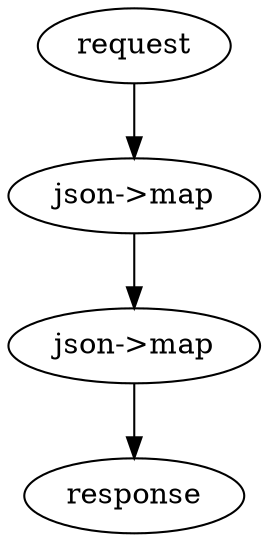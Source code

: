 digraph regexp { 
 req [label="request", URL="", tooltip="incomming request"];
 res [label="response", URL="", tooltip="outgoing response"];  
 j2m [label="json->map", URL="", tooltip="decode json to clojure map"];
 m2j [label="json->map", URL="", tooltip="clojure map to decode json"];

 req -> j2m
 j2m -> m2j
 m2j -> res
}
